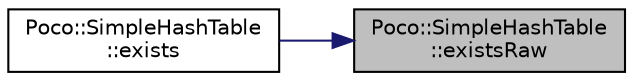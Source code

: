 digraph "Poco::SimpleHashTable::existsRaw"
{
 // LATEX_PDF_SIZE
  edge [fontname="Helvetica",fontsize="10",labelfontname="Helvetica",labelfontsize="10"];
  node [fontname="Helvetica",fontsize="10",shape=record];
  rankdir="RL";
  Node1 [label="Poco::SimpleHashTable\l::existsRaw",height=0.2,width=0.4,color="black", fillcolor="grey75", style="filled", fontcolor="black",tooltip=" "];
  Node1 -> Node2 [dir="back",color="midnightblue",fontsize="10",style="solid"];
  Node2 [label="Poco::SimpleHashTable\l::exists",height=0.2,width=0.4,color="black", fillcolor="white", style="filled",URL="$classPoco_1_1SimpleHashTable.html#a1e263586bb6c38485453526ff2d98b6b",tooltip=" "];
}
